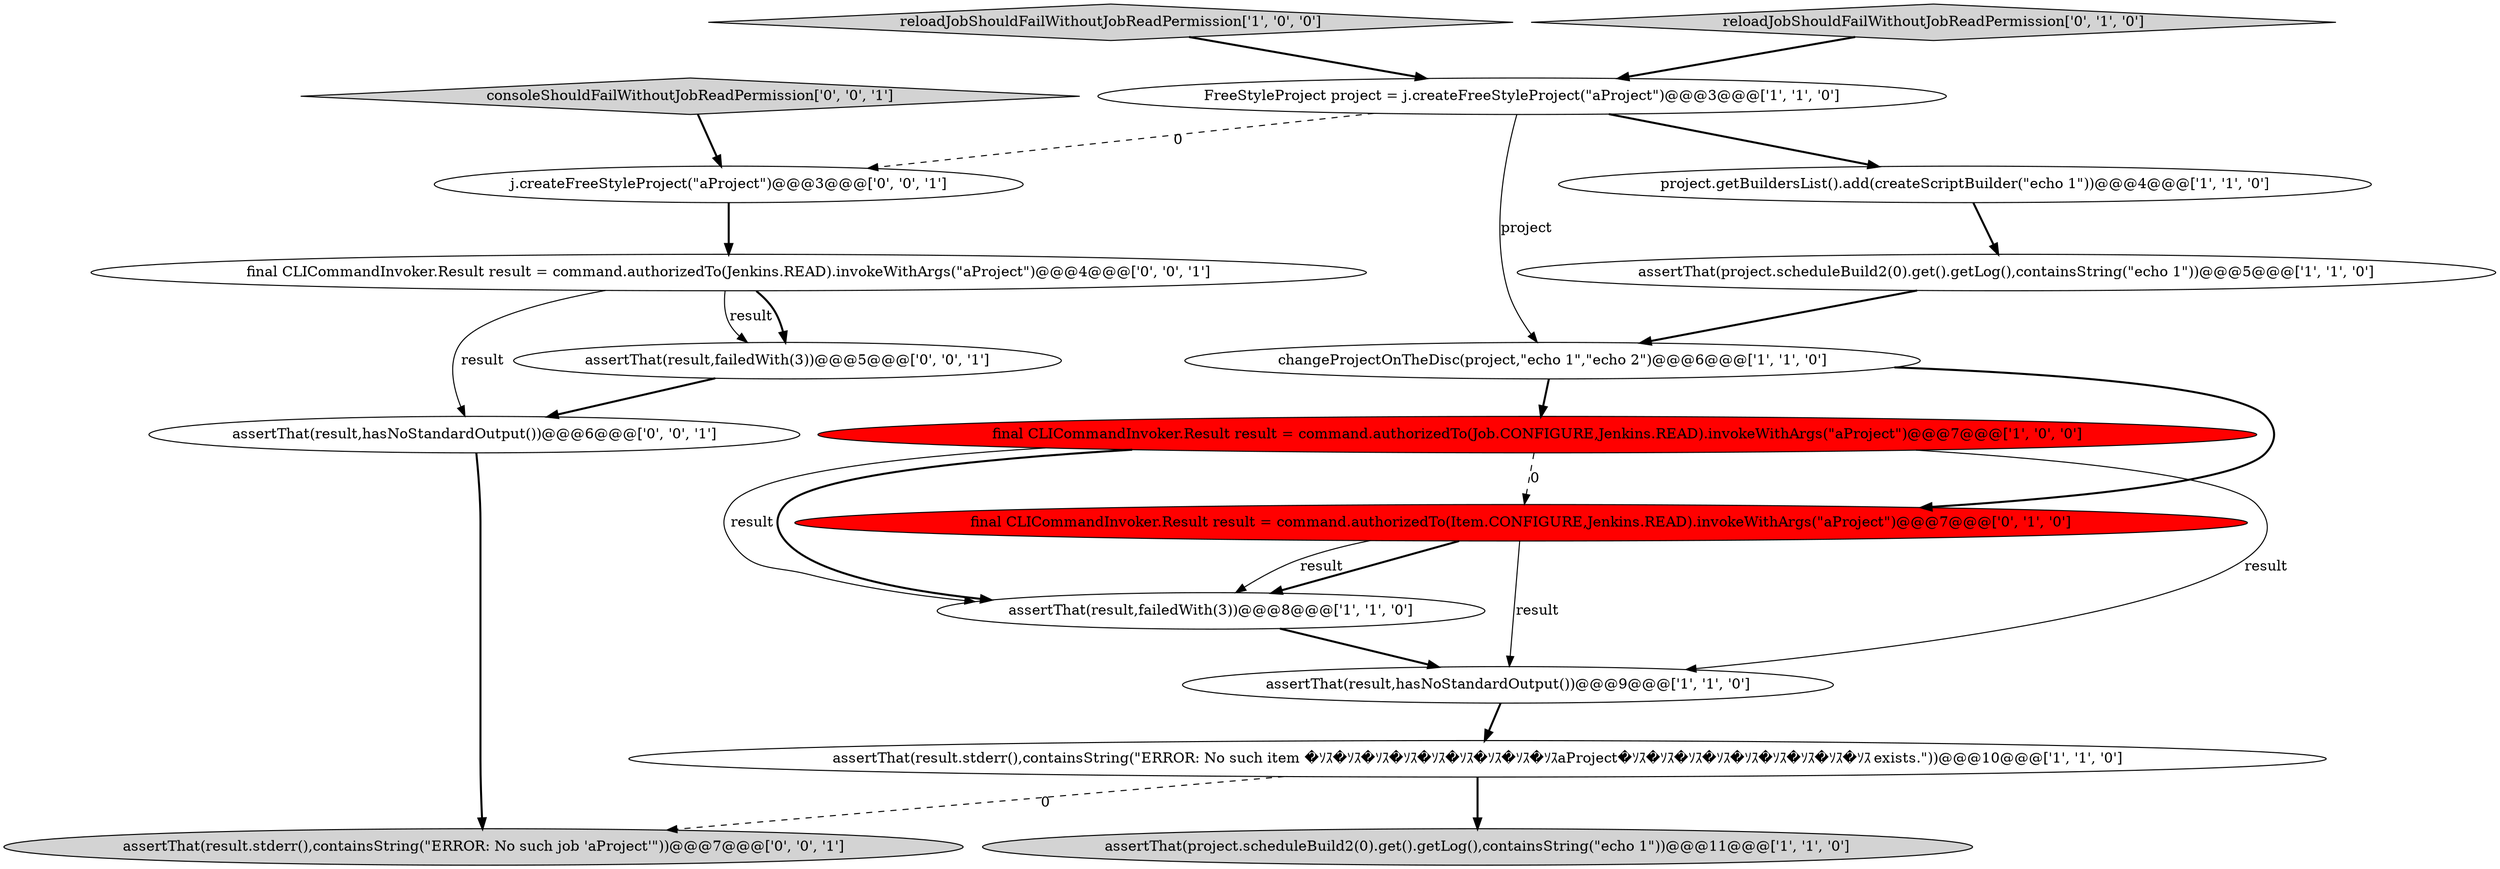 digraph {
5 [style = filled, label = "project.getBuildersList().add(createScriptBuilder(\"echo 1\"))@@@4@@@['1', '1', '0']", fillcolor = white, shape = ellipse image = "AAA0AAABBB1BBB"];
12 [style = filled, label = "assertThat(result,failedWith(3))@@@5@@@['0', '0', '1']", fillcolor = white, shape = ellipse image = "AAA0AAABBB3BBB"];
6 [style = filled, label = "assertThat(project.scheduleBuild2(0).get().getLog(),containsString(\"echo 1\"))@@@5@@@['1', '1', '0']", fillcolor = white, shape = ellipse image = "AAA0AAABBB1BBB"];
14 [style = filled, label = "assertThat(result,hasNoStandardOutput())@@@6@@@['0', '0', '1']", fillcolor = white, shape = ellipse image = "AAA0AAABBB3BBB"];
8 [style = filled, label = "assertThat(project.scheduleBuild2(0).get().getLog(),containsString(\"echo 1\"))@@@11@@@['1', '1', '0']", fillcolor = lightgray, shape = ellipse image = "AAA0AAABBB1BBB"];
1 [style = filled, label = "final CLICommandInvoker.Result result = command.authorizedTo(Job.CONFIGURE,Jenkins.READ).invokeWithArgs(\"aProject\")@@@7@@@['1', '0', '0']", fillcolor = red, shape = ellipse image = "AAA1AAABBB1BBB"];
15 [style = filled, label = "consoleShouldFailWithoutJobReadPermission['0', '0', '1']", fillcolor = lightgray, shape = diamond image = "AAA0AAABBB3BBB"];
16 [style = filled, label = "assertThat(result.stderr(),containsString(\"ERROR: No such job 'aProject'\"))@@@7@@@['0', '0', '1']", fillcolor = lightgray, shape = ellipse image = "AAA0AAABBB3BBB"];
7 [style = filled, label = "changeProjectOnTheDisc(project,\"echo 1\",\"echo 2\")@@@6@@@['1', '1', '0']", fillcolor = white, shape = ellipse image = "AAA0AAABBB1BBB"];
9 [style = filled, label = "assertThat(result,hasNoStandardOutput())@@@9@@@['1', '1', '0']", fillcolor = white, shape = ellipse image = "AAA0AAABBB1BBB"];
13 [style = filled, label = "j.createFreeStyleProject(\"aProject\")@@@3@@@['0', '0', '1']", fillcolor = white, shape = ellipse image = "AAA0AAABBB3BBB"];
3 [style = filled, label = "reloadJobShouldFailWithoutJobReadPermission['1', '0', '0']", fillcolor = lightgray, shape = diamond image = "AAA0AAABBB1BBB"];
4 [style = filled, label = "FreeStyleProject project = j.createFreeStyleProject(\"aProject\")@@@3@@@['1', '1', '0']", fillcolor = white, shape = ellipse image = "AAA0AAABBB1BBB"];
0 [style = filled, label = "assertThat(result.stderr(),containsString(\"ERROR: No such item �ｿｽ�ｿｽ�ｿｽ�ｿｽ�ｿｽ�ｿｽ�ｿｽ�ｿｽ�ｿｽaProject�ｿｽ�ｿｽ�ｿｽ�ｿｽ�ｿｽ�ｿｽ�ｿｽ�ｿｽ�ｿｽ exists.\"))@@@10@@@['1', '1', '0']", fillcolor = white, shape = ellipse image = "AAA0AAABBB1BBB"];
11 [style = filled, label = "reloadJobShouldFailWithoutJobReadPermission['0', '1', '0']", fillcolor = lightgray, shape = diamond image = "AAA0AAABBB2BBB"];
10 [style = filled, label = "final CLICommandInvoker.Result result = command.authorizedTo(Item.CONFIGURE,Jenkins.READ).invokeWithArgs(\"aProject\")@@@7@@@['0', '1', '0']", fillcolor = red, shape = ellipse image = "AAA1AAABBB2BBB"];
2 [style = filled, label = "assertThat(result,failedWith(3))@@@8@@@['1', '1', '0']", fillcolor = white, shape = ellipse image = "AAA0AAABBB1BBB"];
17 [style = filled, label = "final CLICommandInvoker.Result result = command.authorizedTo(Jenkins.READ).invokeWithArgs(\"aProject\")@@@4@@@['0', '0', '1']", fillcolor = white, shape = ellipse image = "AAA0AAABBB3BBB"];
14->16 [style = bold, label=""];
15->13 [style = bold, label=""];
7->1 [style = bold, label=""];
9->0 [style = bold, label=""];
7->10 [style = bold, label=""];
11->4 [style = bold, label=""];
0->16 [style = dashed, label="0"];
1->10 [style = dashed, label="0"];
2->9 [style = bold, label=""];
3->4 [style = bold, label=""];
17->12 [style = solid, label="result"];
4->7 [style = solid, label="project"];
13->17 [style = bold, label=""];
17->12 [style = bold, label=""];
17->14 [style = solid, label="result"];
5->6 [style = bold, label=""];
1->9 [style = solid, label="result"];
12->14 [style = bold, label=""];
0->8 [style = bold, label=""];
10->2 [style = bold, label=""];
1->2 [style = bold, label=""];
10->9 [style = solid, label="result"];
6->7 [style = bold, label=""];
10->2 [style = solid, label="result"];
4->13 [style = dashed, label="0"];
4->5 [style = bold, label=""];
1->2 [style = solid, label="result"];
}
